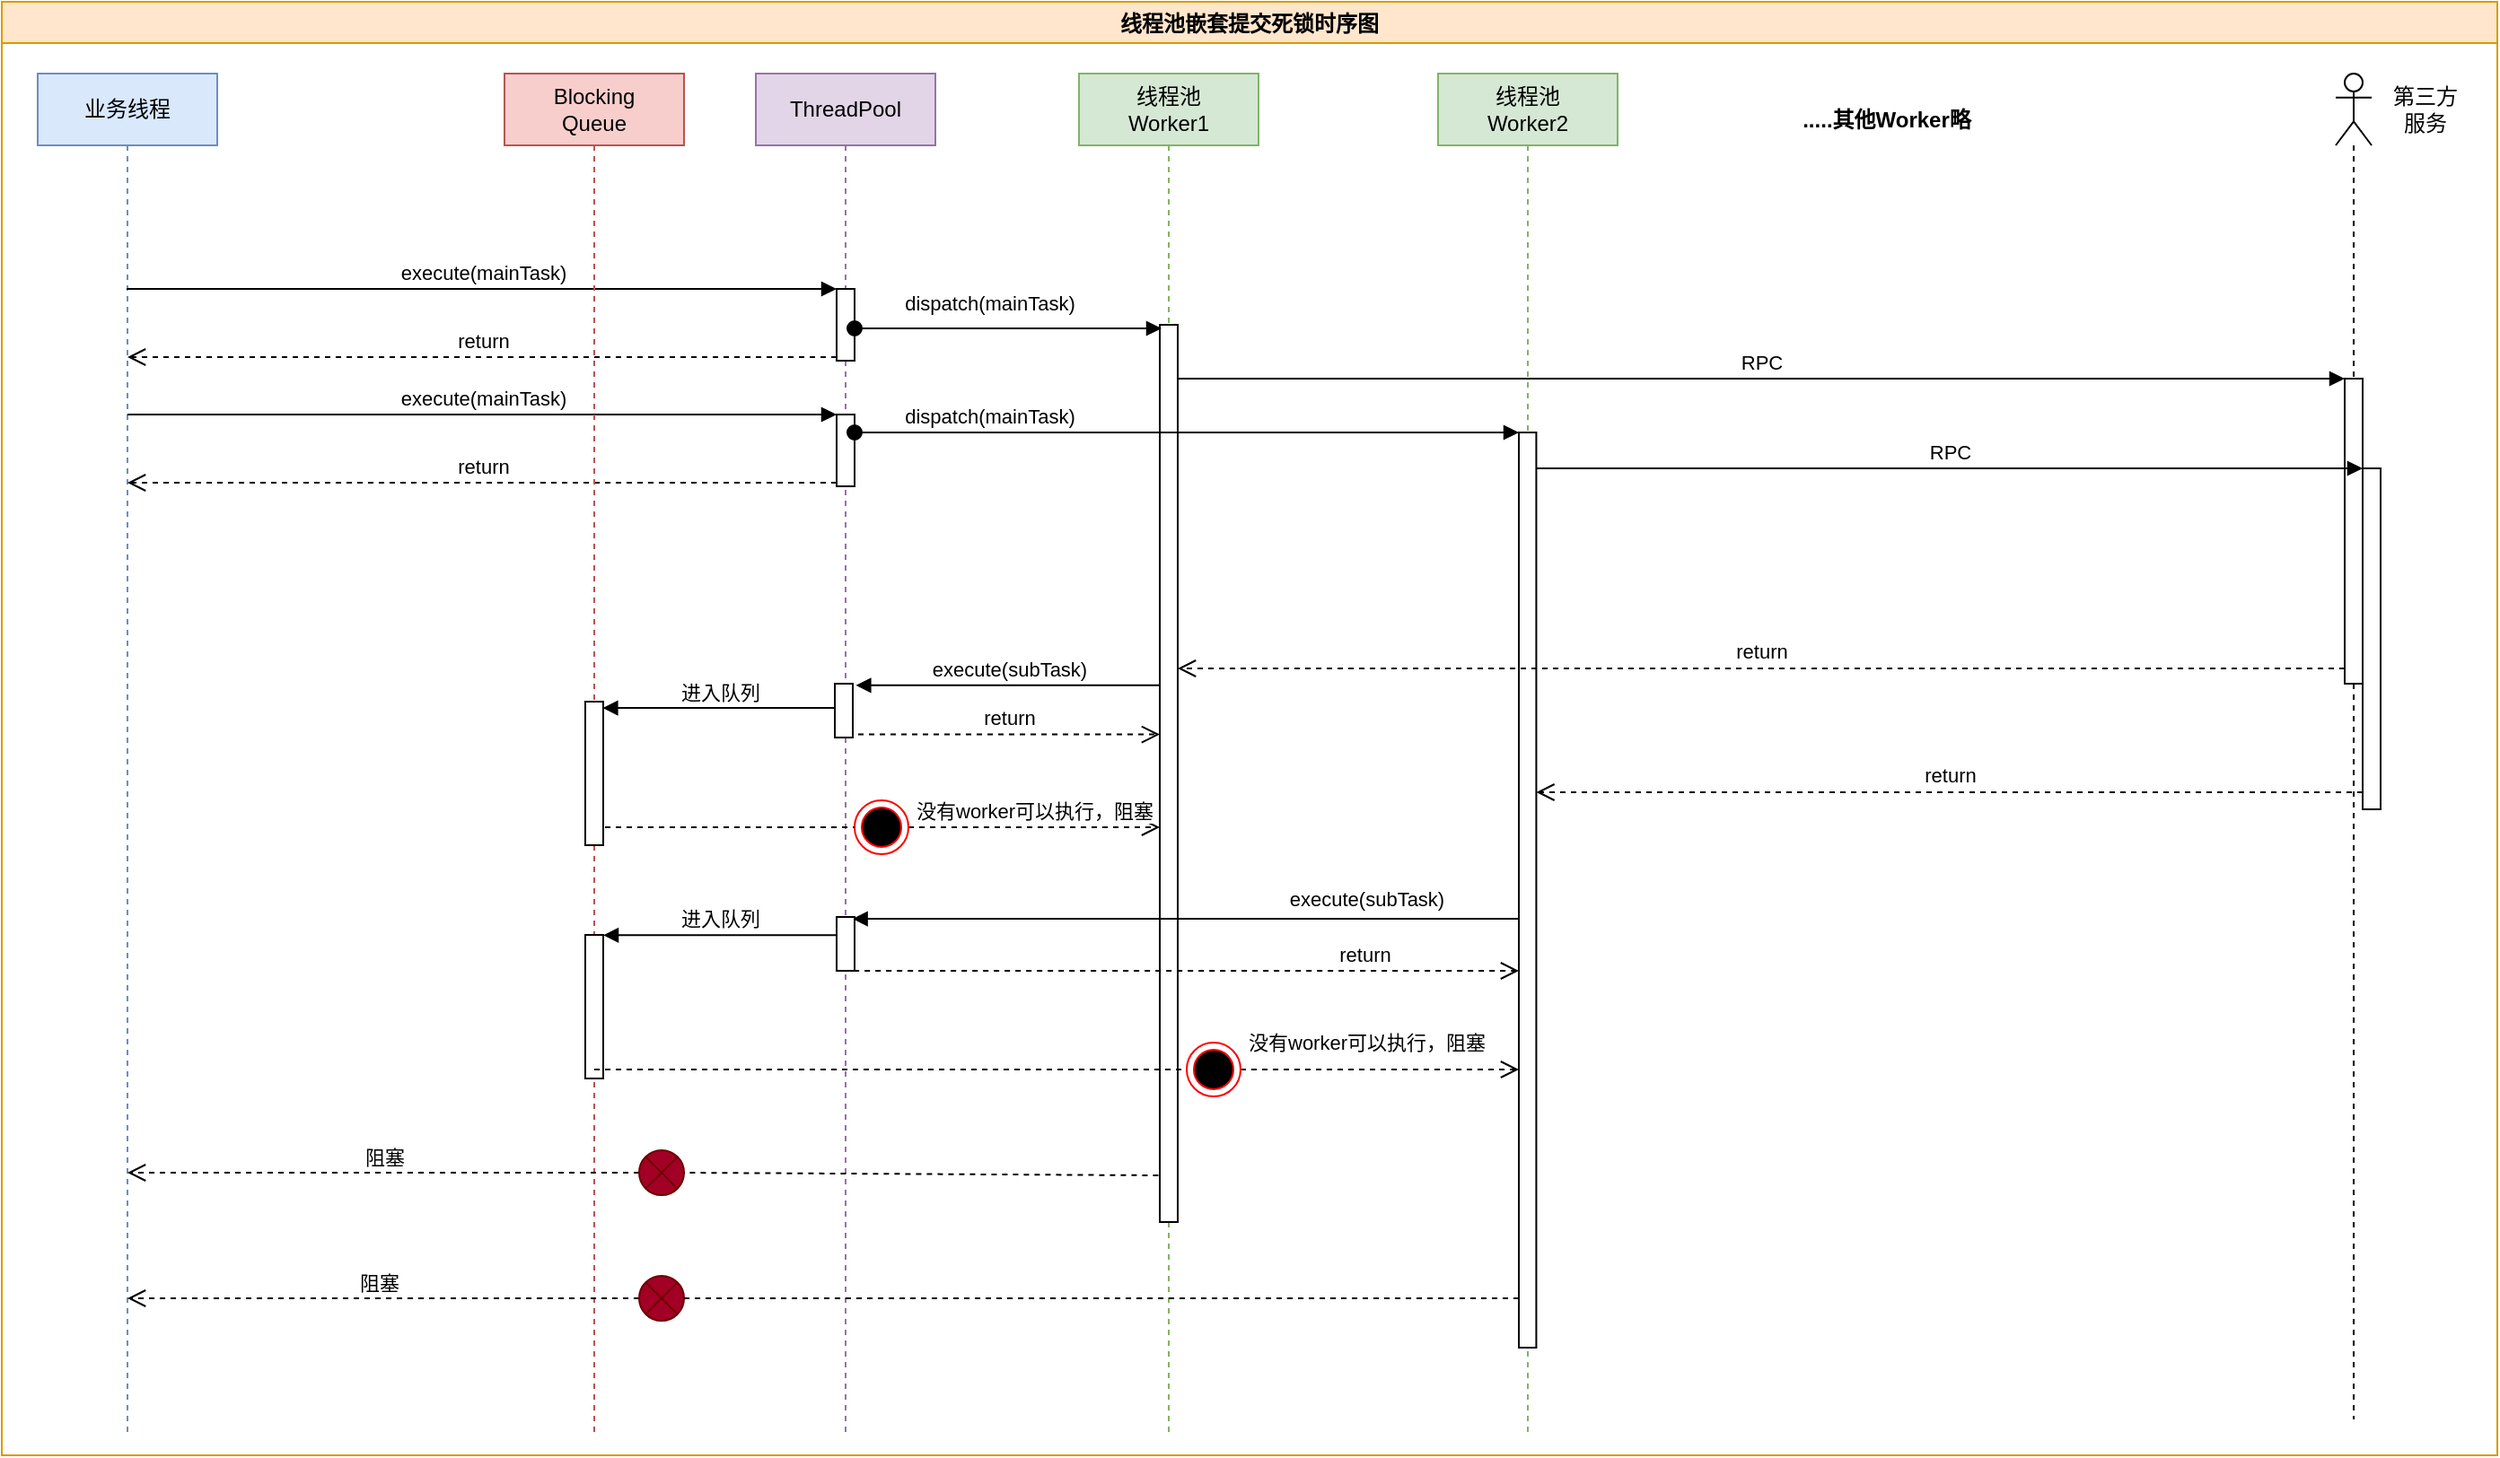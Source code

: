 <mxfile>
    <diagram id="_rs5upGw2F1kpPfuBeu1" name="Page-1">
        <mxGraphModel dx="1648" dy="2115" grid="1" gridSize="10" guides="1" tooltips="1" connect="1" arrows="1" fold="1" page="1" pageScale="1" pageWidth="827" pageHeight="1169" math="0" shadow="0">
            <root>
                <mxCell id="0"/>
                <mxCell id="1" parent="0"/>
                <mxCell id="95" value="线程池嵌套提交死锁时序图" style="swimlane;strokeColor=#d79b00;fillColor=#FFE6CC;" vertex="1" parent="1">
                    <mxGeometry x="20" y="-20" width="1390" height="810" as="geometry"/>
                </mxCell>
                <mxCell id="2" value="业务线程" style="shape=umlLifeline;perimeter=lifelinePerimeter;whiteSpace=wrap;html=1;container=1;collapsible=0;recursiveResize=0;outlineConnect=0;fillColor=#dae8fc;strokeColor=#6c8ebf;" vertex="1" parent="1">
                    <mxGeometry x="40" y="20" width="100" height="760" as="geometry"/>
                </mxCell>
                <mxCell id="3" value="ThreadPool" style="shape=umlLifeline;perimeter=lifelinePerimeter;whiteSpace=wrap;html=1;container=1;collapsible=0;recursiveResize=0;outlineConnect=0;fillColor=#e1d5e7;strokeColor=#9673a6;" vertex="1" parent="1">
                    <mxGeometry x="440" y="20" width="100" height="760" as="geometry"/>
                </mxCell>
                <mxCell id="7" value="" style="html=1;points=[];perimeter=orthogonalPerimeter;" vertex="1" parent="3">
                    <mxGeometry x="45" y="120" width="10" height="40" as="geometry"/>
                </mxCell>
                <mxCell id="34" value="" style="html=1;points=[];perimeter=orthogonalPerimeter;" vertex="1" parent="3">
                    <mxGeometry x="45" y="190" width="10" height="40" as="geometry"/>
                </mxCell>
                <mxCell id="59" value="" style="html=1;points=[];perimeter=orthogonalPerimeter;" vertex="1" parent="3">
                    <mxGeometry x="44" y="340" width="10" height="30" as="geometry"/>
                </mxCell>
                <mxCell id="4" value="线程池&lt;br&gt;Worker1" style="shape=umlLifeline;perimeter=lifelinePerimeter;whiteSpace=wrap;html=1;container=1;collapsible=0;recursiveResize=0;outlineConnect=0;fillColor=#d5e8d4;strokeColor=#82b366;" vertex="1" parent="1">
                    <mxGeometry x="620" y="20" width="100" height="760" as="geometry"/>
                </mxCell>
                <mxCell id="12" value="" style="html=1;points=[];perimeter=orthogonalPerimeter;" vertex="1" parent="4">
                    <mxGeometry x="45" y="140" width="10" height="500" as="geometry"/>
                </mxCell>
                <mxCell id="5" value="线程池&lt;br&gt;Worker2" style="shape=umlLifeline;perimeter=lifelinePerimeter;whiteSpace=wrap;html=1;container=1;collapsible=0;recursiveResize=0;outlineConnect=0;fillColor=#d5e8d4;strokeColor=#82b366;" vertex="1" parent="1">
                    <mxGeometry x="820" y="20" width="100" height="760" as="geometry"/>
                </mxCell>
                <mxCell id="43" value="" style="html=1;points=[];perimeter=orthogonalPerimeter;" vertex="1" parent="5">
                    <mxGeometry x="45" y="200" width="9.71" height="510" as="geometry"/>
                </mxCell>
                <mxCell id="8" value="execute(mainTask)" style="html=1;verticalAlign=bottom;endArrow=block;entryX=0;entryY=0;" edge="1" target="7" parent="1">
                    <mxGeometry relative="1" as="geometry">
                        <mxPoint x="89.5" y="140" as="sourcePoint"/>
                    </mxGeometry>
                </mxCell>
                <mxCell id="9" value="return" style="html=1;verticalAlign=bottom;endArrow=open;dashed=1;endSize=8;exitX=0;exitY=0.95;" edge="1" source="7" parent="1" target="2">
                    <mxGeometry relative="1" as="geometry">
                        <mxPoint x="89.5" y="263.5" as="targetPoint"/>
                    </mxGeometry>
                </mxCell>
                <mxCell id="13" value="dispatch(mainTask)" style="html=1;verticalAlign=bottom;startArrow=oval;endArrow=block;startSize=8;entryX=0.1;entryY=0.004;entryDx=0;entryDy=0;entryPerimeter=0;" edge="1" target="12" parent="1" source="7">
                    <mxGeometry x="-0.123" y="5" relative="1" as="geometry">
                        <mxPoint x="605" y="165" as="sourcePoint"/>
                        <mxPoint as="offset"/>
                    </mxGeometry>
                </mxCell>
                <mxCell id="16" value="" style="shape=umlLifeline;participant=umlActor;perimeter=lifelinePerimeter;whiteSpace=wrap;html=1;container=1;collapsible=0;recursiveResize=0;verticalAlign=top;spacingTop=36;outlineConnect=0;" vertex="1" parent="1">
                    <mxGeometry x="1320" y="20" width="20" height="750" as="geometry"/>
                </mxCell>
                <mxCell id="17" value="" style="html=1;points=[];perimeter=orthogonalPerimeter;" vertex="1" parent="16">
                    <mxGeometry x="5" y="170" width="10" height="170" as="geometry"/>
                </mxCell>
                <mxCell id="45" value="" style="html=1;points=[];perimeter=orthogonalPerimeter;" vertex="1" parent="16">
                    <mxGeometry x="15" y="220" width="10" height="190" as="geometry"/>
                </mxCell>
                <mxCell id="18" value="RPC" style="html=1;verticalAlign=bottom;endArrow=block;entryX=0;entryY=0;" edge="1" target="17" parent="1" source="12">
                    <mxGeometry relative="1" as="geometry">
                        <mxPoint x="1290" y="190" as="sourcePoint"/>
                    </mxGeometry>
                </mxCell>
                <mxCell id="19" value="return" style="html=1;verticalAlign=bottom;endArrow=open;dashed=1;endSize=8;exitX=0;exitY=0.95;" edge="1" source="17" parent="1" target="12">
                    <mxGeometry relative="1" as="geometry">
                        <mxPoint x="1255" y="266" as="targetPoint"/>
                    </mxGeometry>
                </mxCell>
                <mxCell id="44" value="dispatch(mainTask)" style="html=1;verticalAlign=bottom;startArrow=oval;endArrow=block;startSize=8;" edge="1" target="43" parent="1" source="34">
                    <mxGeometry x="-0.595" relative="1" as="geometry">
                        <mxPoint x="805" y="210" as="sourcePoint"/>
                        <Array as="points">
                            <mxPoint x="770" y="220"/>
                        </Array>
                        <mxPoint as="offset"/>
                    </mxGeometry>
                </mxCell>
                <mxCell id="46" value="RPC" style="html=1;verticalAlign=bottom;endArrow=block;entryX=0;entryY=0;" edge="1" target="45" parent="1" source="43">
                    <mxGeometry relative="1" as="geometry">
                        <mxPoint x="1255" y="240" as="sourcePoint"/>
                    </mxGeometry>
                </mxCell>
                <mxCell id="47" value="return" style="html=1;verticalAlign=bottom;endArrow=open;dashed=1;endSize=8;exitX=0;exitY=0.95;" edge="1" source="45" parent="1" target="43">
                    <mxGeometry relative="1" as="geometry">
                        <mxPoint x="1255" y="316" as="targetPoint"/>
                    </mxGeometry>
                </mxCell>
                <mxCell id="35" value="execute(mainTask)" style="html=1;verticalAlign=bottom;endArrow=block;entryX=0;entryY=0;" edge="1" target="34" parent="1" source="2">
                    <mxGeometry relative="1" as="geometry">
                        <mxPoint x="89.5" y="200" as="sourcePoint"/>
                    </mxGeometry>
                </mxCell>
                <mxCell id="36" value="return" style="html=1;verticalAlign=bottom;endArrow=open;dashed=1;endSize=8;exitX=0;exitY=0.95;" edge="1" source="34" parent="1" target="2">
                    <mxGeometry relative="1" as="geometry">
                        <mxPoint x="89.5" y="238" as="targetPoint"/>
                    </mxGeometry>
                </mxCell>
                <mxCell id="55" value=".....其他Worker略" style="text;align=center;fontStyle=1;verticalAlign=middle;spacingLeft=3;spacingRight=3;strokeColor=none;rotatable=0;points=[[0,0.5],[1,0.5]];portConstraint=eastwest;" vertex="1" parent="1">
                    <mxGeometry x="1020" y="30" width="100" height="30" as="geometry"/>
                </mxCell>
                <mxCell id="60" value="execute(subTask)" style="html=1;verticalAlign=bottom;endArrow=block;entryX=1.167;entryY=0.031;entryDx=0;entryDy=0;entryPerimeter=0;" edge="1" target="59" parent="1" source="12">
                    <mxGeometry relative="1" as="geometry">
                        <mxPoint x="670" y="360" as="sourcePoint"/>
                    </mxGeometry>
                </mxCell>
                <mxCell id="61" value="return" style="html=1;verticalAlign=bottom;endArrow=open;dashed=1;endSize=8;exitX=1.3;exitY=0.942;exitDx=0;exitDy=0;exitPerimeter=0;" edge="1" source="59" parent="1" target="12">
                    <mxGeometry relative="1" as="geometry">
                        <mxPoint x="414" y="436" as="targetPoint"/>
                    </mxGeometry>
                </mxCell>
                <mxCell id="69" value="Blocking&lt;br&gt;Queue" style="shape=umlLifeline;perimeter=lifelinePerimeter;whiteSpace=wrap;html=1;container=1;collapsible=0;recursiveResize=0;outlineConnect=0;fillColor=#f8cecc;strokeColor=#b85450;" vertex="1" parent="1">
                    <mxGeometry x="300" y="20" width="100" height="760" as="geometry"/>
                </mxCell>
                <mxCell id="70" value="" style="html=1;points=[];perimeter=orthogonalPerimeter;" vertex="1" parent="69">
                    <mxGeometry x="45" y="350" width="10" height="80" as="geometry"/>
                </mxCell>
                <mxCell id="78" value="" style="html=1;points=[];perimeter=orthogonalPerimeter;" vertex="1" parent="69">
                    <mxGeometry x="45" y="480" width="10" height="80" as="geometry"/>
                </mxCell>
                <mxCell id="71" value="进入队列" style="html=1;verticalAlign=bottom;endArrow=block;entryX=0.968;entryY=0.044;entryDx=0;entryDy=0;entryPerimeter=0;" edge="1" target="70" parent="1" source="59">
                    <mxGeometry relative="1" as="geometry">
                        <mxPoint x="275" y="370" as="sourcePoint"/>
                        <mxPoint x="360" y="370" as="targetPoint"/>
                    </mxGeometry>
                </mxCell>
                <mxCell id="72" value="没有worker可以执行，阻塞" style="html=1;verticalAlign=bottom;endArrow=open;dashed=1;endSize=8;exitX=1;exitY=0.5;exitDx=0;exitDy=0;startArrow=none;" edge="1" source="73" parent="1" target="12">
                    <mxGeometry relative="1" as="geometry">
                        <mxPoint x="275" y="446" as="targetPoint"/>
                        <mxPoint x="360" y="446" as="sourcePoint"/>
                    </mxGeometry>
                </mxCell>
                <mxCell id="73" value="" style="ellipse;html=1;shape=endState;fillColor=#000000;strokeColor=#ff0000;" vertex="1" parent="1">
                    <mxGeometry x="495" y="425" width="30" height="30" as="geometry"/>
                </mxCell>
                <mxCell id="74" value="" style="html=1;verticalAlign=bottom;endArrow=none;dashed=1;endSize=8;" edge="1" parent="1" target="73">
                    <mxGeometry relative="1" as="geometry">
                        <mxPoint x="665" y="445.52" as="targetPoint"/>
                        <mxPoint x="356" y="440" as="sourcePoint"/>
                    </mxGeometry>
                </mxCell>
                <mxCell id="76" value="execute(subTask)" style="html=1;verticalAlign=bottom;endArrow=block;entryX=0.881;entryY=0.035;entryDx=0;entryDy=0;entryPerimeter=0;" edge="1" target="75" parent="1" source="43">
                    <mxGeometry x="-0.542" y="-2" relative="1" as="geometry">
                        <mxPoint x="275" y="520" as="sourcePoint"/>
                        <mxPoint as="offset"/>
                    </mxGeometry>
                </mxCell>
                <mxCell id="77" value="return" style="html=1;verticalAlign=bottom;endArrow=open;dashed=1;endSize=8;exitX=0.957;exitY=0.998;exitDx=0;exitDy=0;exitPerimeter=0;" edge="1" source="75" parent="1">
                    <mxGeometry x="0.537" relative="1" as="geometry">
                        <mxPoint x="865" y="520" as="targetPoint"/>
                        <mxPoint as="offset"/>
                    </mxGeometry>
                </mxCell>
                <mxCell id="75" value="" style="html=1;points=[];perimeter=orthogonalPerimeter;" vertex="1" parent="1">
                    <mxGeometry x="485" y="490" width="10" height="30" as="geometry"/>
                </mxCell>
                <mxCell id="79" value="进入队列" style="html=1;verticalAlign=bottom;endArrow=block;exitX=0.048;exitY=0.339;exitDx=0;exitDy=0;exitPerimeter=0;" edge="1" target="78" parent="1" source="75">
                    <mxGeometry relative="1" as="geometry">
                        <mxPoint x="275" y="500" as="sourcePoint"/>
                    </mxGeometry>
                </mxCell>
                <mxCell id="80" value="" style="html=1;verticalAlign=bottom;endArrow=open;dashed=1;endSize=8;exitX=1;exitY=0.5;startArrow=none;exitDx=0;exitDy=0;" edge="1" source="83" parent="1" target="43">
                    <mxGeometry relative="1" as="geometry">
                        <mxPoint x="870.0" y="580" as="targetPoint"/>
                        <mxPoint x="620.0" y="580" as="sourcePoint"/>
                    </mxGeometry>
                </mxCell>
                <mxCell id="85" value="没有worker可以执行，阻塞" style="edgeLabel;html=1;align=center;verticalAlign=middle;resizable=0;points=[];" vertex="1" connectable="0" parent="80">
                    <mxGeometry x="0.124" y="-1" relative="1" as="geometry">
                        <mxPoint x="-17" y="-16" as="offset"/>
                    </mxGeometry>
                </mxCell>
                <mxCell id="83" value="" style="ellipse;html=1;shape=endState;fillColor=#000000;strokeColor=#ff0000;" vertex="1" parent="1">
                    <mxGeometry x="680" y="560" width="30" height="30" as="geometry"/>
                </mxCell>
                <mxCell id="84" value="" style="html=1;verticalAlign=bottom;endArrow=none;dashed=1;endSize=8;entryX=0;entryY=0.5;entryDx=0;entryDy=0;" edge="1" parent="1" target="83">
                    <mxGeometry relative="1" as="geometry">
                        <mxPoint x="865.0" y="576" as="targetPoint"/>
                        <mxPoint x="350" y="575" as="sourcePoint"/>
                    </mxGeometry>
                </mxCell>
                <mxCell id="86" value="阻塞" style="html=1;verticalAlign=bottom;endArrow=open;dashed=1;endSize=8;exitX=0;exitY=0.5;exitDx=0;exitDy=0;exitPerimeter=0;startArrow=none;" edge="1" parent="1" source="87" target="2">
                    <mxGeometry relative="1" as="geometry">
                        <mxPoint x="220" y="630" as="sourcePoint"/>
                        <mxPoint x="140" y="630" as="targetPoint"/>
                    </mxGeometry>
                </mxCell>
                <mxCell id="87" value="" style="verticalLabelPosition=bottom;verticalAlign=top;html=1;shape=mxgraph.flowchart.or;fillColor=#a20025;strokeColor=#6F0000;fontColor=#ffffff;" vertex="1" parent="1">
                    <mxGeometry x="375" y="620" width="25" height="25" as="geometry"/>
                </mxCell>
                <mxCell id="88" value="" style="html=1;verticalAlign=bottom;endArrow=none;dashed=1;endSize=8;exitX=-0.079;exitY=0.948;exitDx=0;exitDy=0;exitPerimeter=0;entryX=1;entryY=0.5;entryDx=0;entryDy=0;entryPerimeter=0;" edge="1" parent="1" source="12" target="87">
                    <mxGeometry relative="1" as="geometry">
                        <mxPoint x="660.89" y="627.5" as="sourcePoint"/>
                        <mxPoint x="395" y="623" as="targetPoint"/>
                    </mxGeometry>
                </mxCell>
                <mxCell id="90" value="阻塞" style="html=1;verticalAlign=bottom;endArrow=open;dashed=1;endSize=8;exitX=0;exitY=0.5;exitDx=0;exitDy=0;exitPerimeter=0;startArrow=none;" edge="1" parent="1" source="91" target="2">
                    <mxGeometry x="0.016" relative="1" as="geometry">
                        <mxPoint x="790" y="680" as="sourcePoint"/>
                        <mxPoint x="710" y="680" as="targetPoint"/>
                        <mxPoint as="offset"/>
                    </mxGeometry>
                </mxCell>
                <mxCell id="91" value="" style="verticalLabelPosition=bottom;verticalAlign=top;html=1;shape=mxgraph.flowchart.or;fillColor=#a20025;strokeColor=#6F0000;fontColor=#ffffff;" vertex="1" parent="1">
                    <mxGeometry x="375" y="690" width="25" height="25" as="geometry"/>
                </mxCell>
                <mxCell id="92" value="" style="html=1;verticalAlign=bottom;endArrow=none;dashed=1;endSize=8;entryX=1;entryY=0.5;entryDx=0;entryDy=0;entryPerimeter=0;" edge="1" parent="1" source="43" target="91">
                    <mxGeometry x="0.018" y="-7" relative="1" as="geometry">
                        <mxPoint x="864.223" y="697.36" as="sourcePoint"/>
                        <mxPoint x="90.024" y="697.36" as="targetPoint"/>
                        <mxPoint as="offset"/>
                    </mxGeometry>
                </mxCell>
                <mxCell id="94" value="第三方服务" style="text;html=1;strokeColor=none;fillColor=none;align=center;verticalAlign=middle;whiteSpace=wrap;rounded=0;" vertex="1" parent="1">
                    <mxGeometry x="1350" y="30" width="40" height="20" as="geometry"/>
                </mxCell>
            </root>
        </mxGraphModel>
    </diagram>
</mxfile>